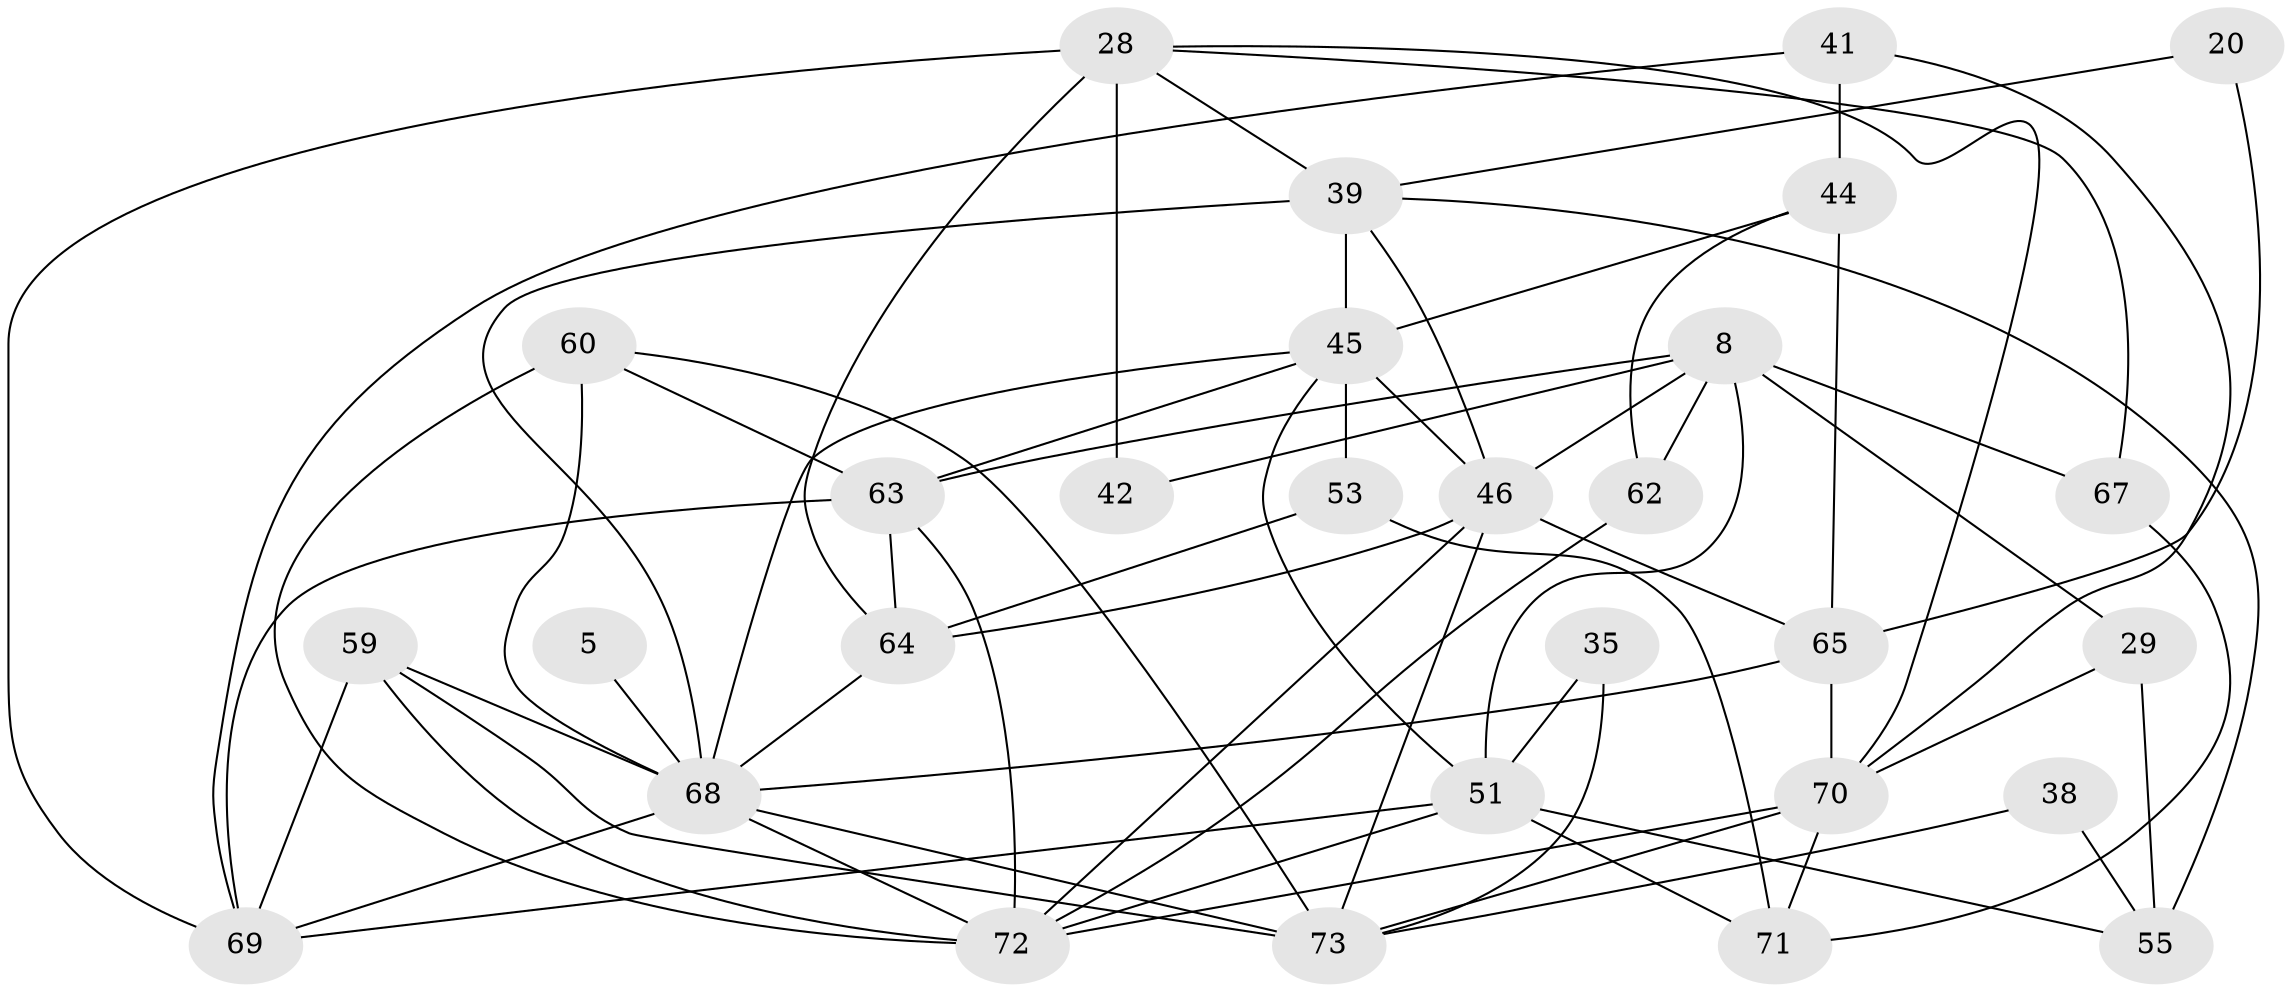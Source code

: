 // original degree distribution, {4: 0.2328767123287671, 6: 0.1643835616438356, 3: 0.273972602739726, 2: 0.1780821917808219, 10: 0.0136986301369863, 7: 0.0410958904109589, 5: 0.0958904109589041}
// Generated by graph-tools (version 1.1) at 2025/54/03/04/25 21:54:32]
// undirected, 29 vertices, 69 edges
graph export_dot {
graph [start="1"]
  node [color=gray90,style=filled];
  5;
  8;
  20;
  28 [super="+14"];
  29;
  35;
  38 [super="+9"];
  39 [super="+10+37+24"];
  41 [super="+25+31"];
  42;
  44 [super="+3"];
  45 [super="+16+33"];
  46 [super="+22"];
  51 [super="+12+18+47+34"];
  53;
  55;
  59 [super="+32"];
  60;
  62 [super="+57"];
  63 [super="+43+58"];
  64 [super="+23+30"];
  65;
  67 [super="+27"];
  68 [super="+17+49+61+40"];
  69 [super="+26"];
  70 [super="+7+21"];
  71 [super="+48"];
  72 [super="+56"];
  73 [super="+66"];
  5 -- 68 [weight=4];
  8 -- 29;
  8 -- 42;
  8 -- 62;
  8 -- 67 [weight=2];
  8 -- 46;
  8 -- 51;
  8 -- 63 [weight=2];
  20 -- 65;
  20 -- 39;
  28 -- 69 [weight=2];
  28 -- 67;
  28 -- 42;
  28 -- 70;
  28 -- 39;
  28 -- 64;
  29 -- 55;
  29 -- 70;
  35 -- 73;
  35 -- 51;
  38 -- 55 [weight=2];
  38 -- 73;
  39 -- 55 [weight=2];
  39 -- 46 [weight=2];
  39 -- 68 [weight=4];
  39 -- 45;
  41 -- 70 [weight=2];
  41 -- 44 [weight=2];
  41 -- 69;
  44 -- 65 [weight=2];
  44 -- 62;
  44 -- 45;
  45 -- 63;
  45 -- 46;
  45 -- 51;
  45 -- 53 [weight=2];
  45 -- 68;
  46 -- 73 [weight=3];
  46 -- 64;
  46 -- 65;
  46 -- 72;
  51 -- 55;
  51 -- 69 [weight=2];
  51 -- 71 [weight=2];
  51 -- 72;
  53 -- 64 [weight=2];
  53 -- 71;
  59 -- 69 [weight=2];
  59 -- 73 [weight=2];
  59 -- 68;
  59 -- 72;
  60 -- 73 [weight=2];
  60 -- 68;
  60 -- 63;
  60 -- 72 [weight=2];
  62 -- 72;
  63 -- 69 [weight=3];
  63 -- 64;
  63 -- 72;
  64 -- 68;
  65 -- 68 [weight=2];
  65 -- 70;
  67 -- 71 [weight=2];
  68 -- 73;
  68 -- 69;
  68 -- 72;
  70 -- 73 [weight=3];
  70 -- 71;
  70 -- 72;
}
